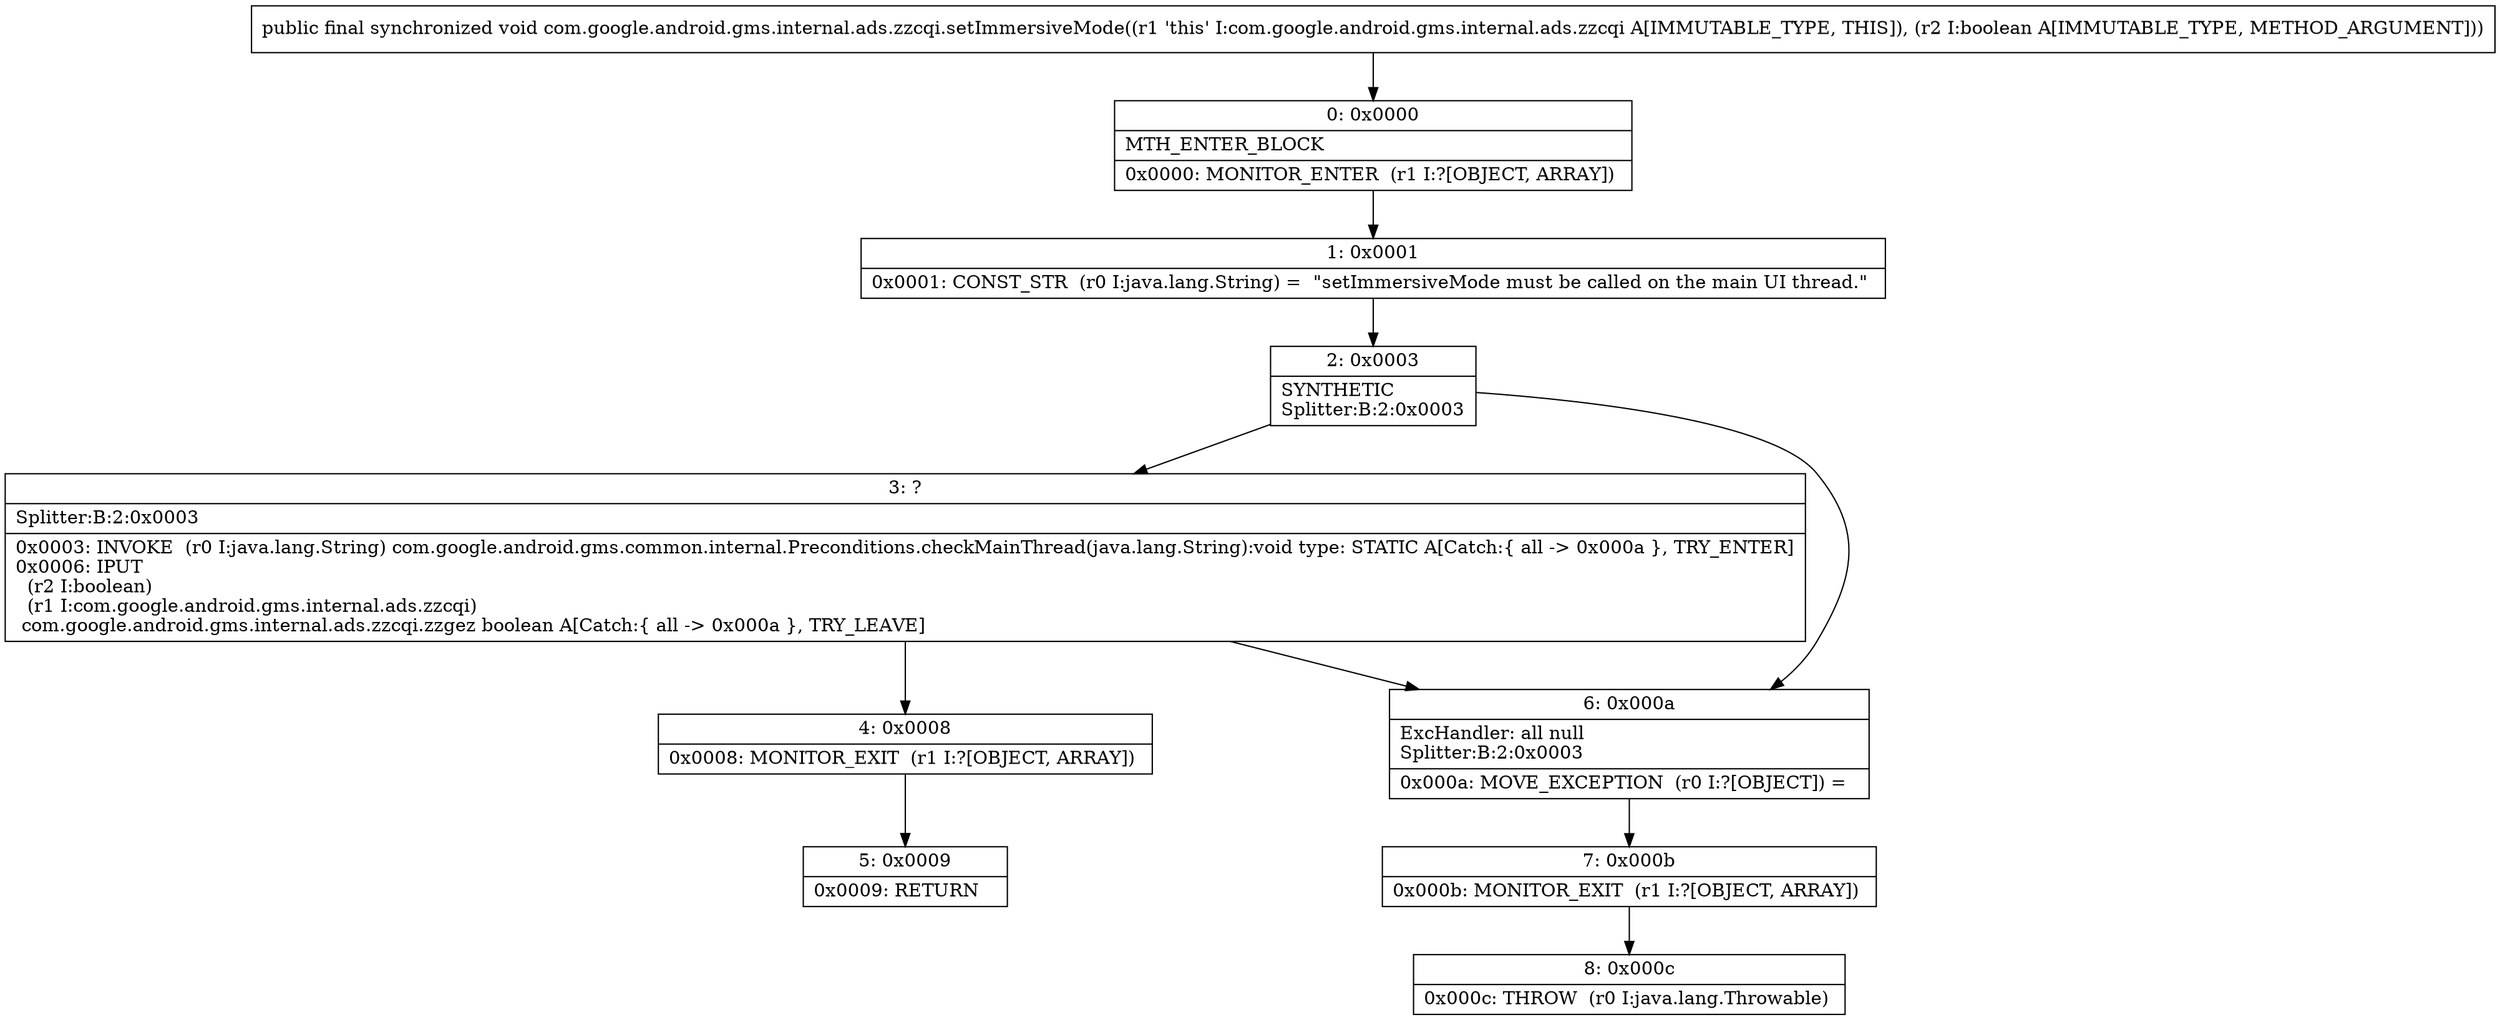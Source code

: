 digraph "CFG forcom.google.android.gms.internal.ads.zzcqi.setImmersiveMode(Z)V" {
Node_0 [shape=record,label="{0\:\ 0x0000|MTH_ENTER_BLOCK\l|0x0000: MONITOR_ENTER  (r1 I:?[OBJECT, ARRAY]) \l}"];
Node_1 [shape=record,label="{1\:\ 0x0001|0x0001: CONST_STR  (r0 I:java.lang.String) =  \"setImmersiveMode must be called on the main UI thread.\" \l}"];
Node_2 [shape=record,label="{2\:\ 0x0003|SYNTHETIC\lSplitter:B:2:0x0003\l}"];
Node_3 [shape=record,label="{3\:\ ?|Splitter:B:2:0x0003\l|0x0003: INVOKE  (r0 I:java.lang.String) com.google.android.gms.common.internal.Preconditions.checkMainThread(java.lang.String):void type: STATIC A[Catch:\{ all \-\> 0x000a \}, TRY_ENTER]\l0x0006: IPUT  \l  (r2 I:boolean)\l  (r1 I:com.google.android.gms.internal.ads.zzcqi)\l com.google.android.gms.internal.ads.zzcqi.zzgez boolean A[Catch:\{ all \-\> 0x000a \}, TRY_LEAVE]\l}"];
Node_4 [shape=record,label="{4\:\ 0x0008|0x0008: MONITOR_EXIT  (r1 I:?[OBJECT, ARRAY]) \l}"];
Node_5 [shape=record,label="{5\:\ 0x0009|0x0009: RETURN   \l}"];
Node_6 [shape=record,label="{6\:\ 0x000a|ExcHandler: all null\lSplitter:B:2:0x0003\l|0x000a: MOVE_EXCEPTION  (r0 I:?[OBJECT]) =  \l}"];
Node_7 [shape=record,label="{7\:\ 0x000b|0x000b: MONITOR_EXIT  (r1 I:?[OBJECT, ARRAY]) \l}"];
Node_8 [shape=record,label="{8\:\ 0x000c|0x000c: THROW  (r0 I:java.lang.Throwable) \l}"];
MethodNode[shape=record,label="{public final synchronized void com.google.android.gms.internal.ads.zzcqi.setImmersiveMode((r1 'this' I:com.google.android.gms.internal.ads.zzcqi A[IMMUTABLE_TYPE, THIS]), (r2 I:boolean A[IMMUTABLE_TYPE, METHOD_ARGUMENT])) }"];
MethodNode -> Node_0;
Node_0 -> Node_1;
Node_1 -> Node_2;
Node_2 -> Node_3;
Node_2 -> Node_6;
Node_3 -> Node_4;
Node_3 -> Node_6;
Node_4 -> Node_5;
Node_6 -> Node_7;
Node_7 -> Node_8;
}

